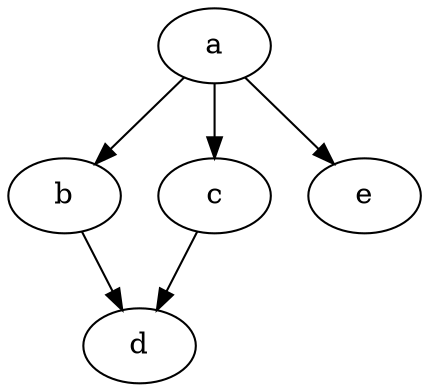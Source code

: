 digraph "outputExample" {
	a			[Weight=2, Start=0, Processor=1];
	b			[Weight=3, Start=3, Processor=2];
	a -> b		[Weight=1];
	c			[Weight=3, Start=2, Processor=1];
	a -> c		[Weight=2];
	d			[Weight=2, Start=6, Processor=2];
	b -> d		[Weight=2];
	c -> d		[Weight=1];
	e			[Weight=1, Start=5, Processor=1];
	a -> e 		[Weight=1];
}